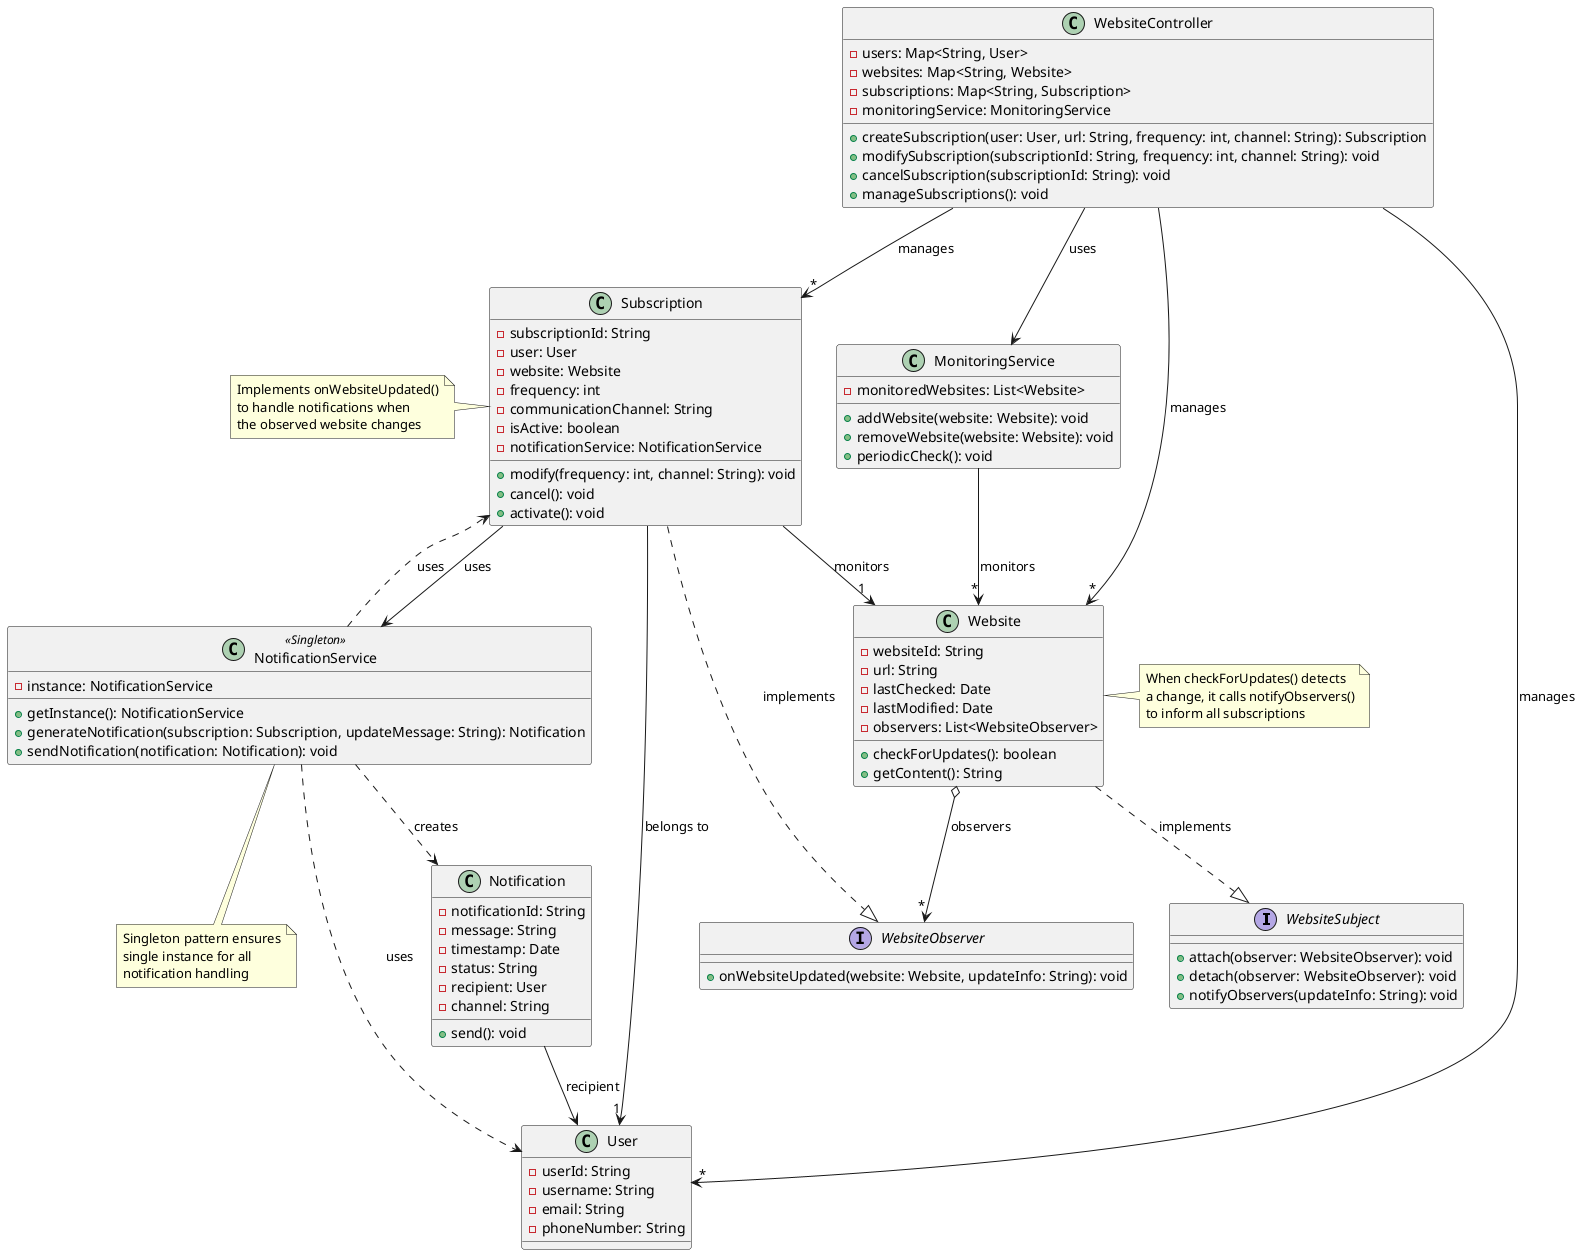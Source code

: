 @startuml Observer Pattern - Website Monitor System

' Observer Pattern Interfaces
interface WebsiteSubject {
    + attach(observer: WebsiteObserver): void
    + detach(observer: WebsiteObserver): void
    + notifyObservers(updateInfo: String): void
}

interface WebsiteObserver {
    + onWebsiteUpdated(website: Website, updateInfo: String): void
}

' Concrete Classes
class Website {
    - websiteId: String
    - url: String
    - lastChecked: Date
    - lastModified: Date
    - observers: List<WebsiteObserver>
    
    + checkForUpdates(): boolean
    + getContent(): String
}

class Subscription {
    - subscriptionId: String
    - user: User
    - website: Website
    - frequency: int
    - communicationChannel: String
    - isActive: boolean
    - notificationService: NotificationService
    
    + modify(frequency: int, channel: String): void
    + cancel(): void
    + activate(): void
}

class User {
    - userId: String
    - username: String
    - email: String
    - phoneNumber: String
}

class Notification {
    - notificationId: String
    - message: String
    - timestamp: Date
    - status: String
    - recipient: User
    - channel: String
    
    + send(): void
}

class NotificationService <<Singleton>> {
    - instance: NotificationService
    
    + getInstance(): NotificationService
    + generateNotification(subscription: Subscription, updateMessage: String): Notification
    + sendNotification(notification: Notification): void
}

class MonitoringService {
    - monitoredWebsites: List<Website>
    
    + addWebsite(website: Website): void
    + removeWebsite(website: Website): void
    + periodicCheck(): void
}

class WebsiteController {
    - users: Map<String, User>
    - websites: Map<String, Website>
    - subscriptions: Map<String, Subscription>
    - monitoringService: MonitoringService
    
    + createSubscription(user: User, url: String, frequency: int, channel: String): Subscription
    + modifySubscription(subscriptionId: String, frequency: int, channel: String): void
    + cancelSubscription(subscriptionId: String): void
    + manageSubscriptions(): void
}

' Relationships
Website ..|> WebsiteSubject : implements
Subscription ..|> WebsiteObserver : implements

Website o--> "*" WebsiteObserver : observers
Subscription --> "1" Website : monitors
Subscription --> "1" User : belongs to
Subscription --> NotificationService : uses

NotificationService ..> Notification : creates
NotificationService ..> Subscription : uses
NotificationService ..> User : uses

MonitoringService --> "*" Website : monitors
WebsiteController --> MonitoringService : uses
WebsiteController --> "*" User : manages
WebsiteController --> "*" Website : manages
WebsiteController --> "*" Subscription : manages

Notification --> User : recipient

' Notes
note right of Website
  When checkForUpdates() detects
  a change, it calls notifyObservers()
  to inform all subscriptions
end note

note left of Subscription
  Implements onWebsiteUpdated()
  to handle notifications when
  the observed website changes
end note

note bottom of NotificationService
  Singleton pattern ensures
  single instance for all
  notification handling
end note

@enduml